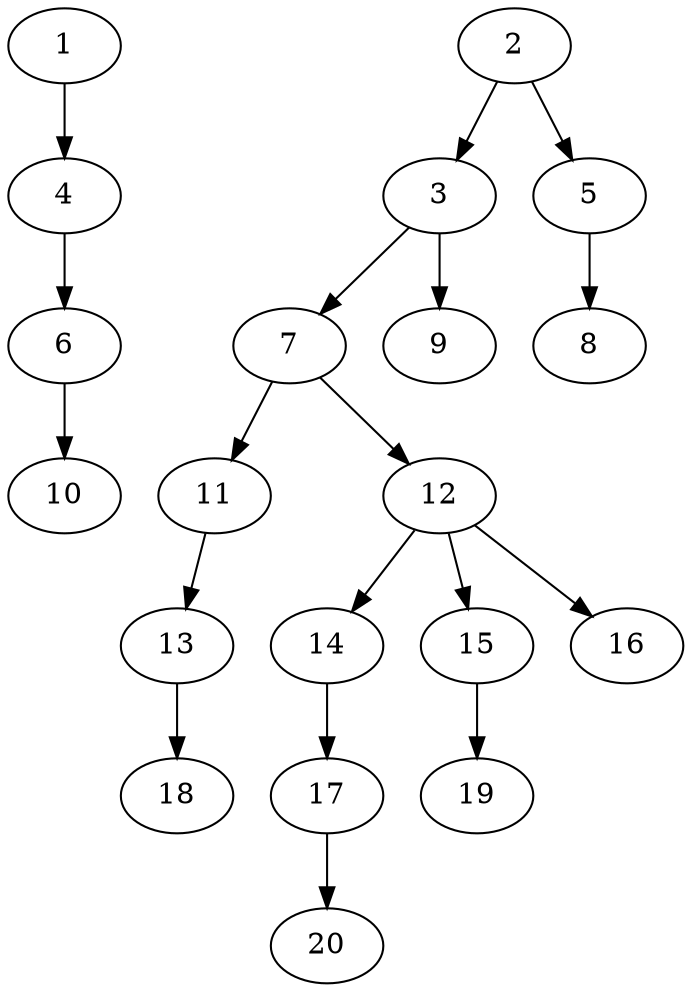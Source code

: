 // DAG (tier=1-easy, mode=compute, n=20, ccr=0.260, fat=0.485, density=0.236, regular=0.621, jump=0.063, mindata=262144, maxdata=2097152)
// DAG automatically generated by daggen at Sun Aug 24 16:33:32 2025
// /home/ermia/Project/Environments/daggen/bin/daggen --dot --ccr 0.260 --fat 0.485 --regular 0.621 --density 0.236 --jump 0.063 --mindata 262144 --maxdata 2097152 -n 20 
digraph G {
  1 [size="5463679436849152000", alpha="0.19", expect_size="2731839718424576000"]
  1 -> 4 [size ="24816857907200"]
  2 [size="2080448152993922", alpha="0.10", expect_size="1040224076496961"]
  2 -> 3 [size ="1543847804928"]
  2 -> 5 [size ="1543847804928"]
  3 [size="2084504770855677", alpha="0.08", expect_size="1042252385427838"]
  3 -> 7 [size ="4433622597632"]
  3 -> 9 [size ="4433622597632"]
  4 [size="104044465870388", alpha="0.07", expect_size="52022232935194"]
  4 -> 6 [size ="5208855805952"]
  5 [size="196316365186027", alpha="0.14", expect_size="98158182593013"]
  5 -> 8 [size ="4300470222848"]
  6 [size="107037533441014", alpha="0.03", expect_size="53518766720507"]
  6 -> 10 [size ="2621280616448"]
  7 [size="2606739759317385216", alpha="0.16", expect_size="1303369879658692608"]
  7 -> 11 [size ="15152644620288"]
  7 -> 12 [size ="15152644620288"]
  8 [size="50682422298060", alpha="0.19", expect_size="25341211149030"]
  9 [size="741748479881117696", alpha="0.09", expect_size="370874239940558848"]
  10 [size="111595756816029", alpha="0.10", expect_size="55797878408014"]
  11 [size="2458553130451364", alpha="0.14", expect_size="1229276565225682"]
  11 -> 13 [size ="7475390578688"]
  12 [size="8683624617480741", alpha="0.10", expect_size="4341812308740370"]
  12 -> 14 [size ="3511546806272"]
  12 -> 15 [size ="3511546806272"]
  12 -> 16 [size ="3511546806272"]
  13 [size="3327916660110655488", alpha="0.17", expect_size="1663958330055327744"]
  13 -> 18 [size ="17832200896512"]
  14 [size="23229291463909", alpha="0.13", expect_size="11614645731954"]
  14 -> 17 [size ="760016273408"]
  15 [size="1711207505359048", alpha="0.01", expect_size="855603752679524"]
  15 -> 19 [size ="29869895319552"]
  16 [size="3557428248220982", alpha="0.10", expect_size="1778714124110491"]
  17 [size="287199923141602", alpha="0.11", expect_size="143599961570801"]
  17 -> 20 [size ="4909223116800"]
  18 [size="278844386551267328", alpha="0.12", expect_size="139422193275633664"]
  19 [size="6776505116506718208", alpha="0.02", expect_size="3388252558253359104"]
  20 [size="16314444877558", alpha="0.14", expect_size="8157222438779"]
}